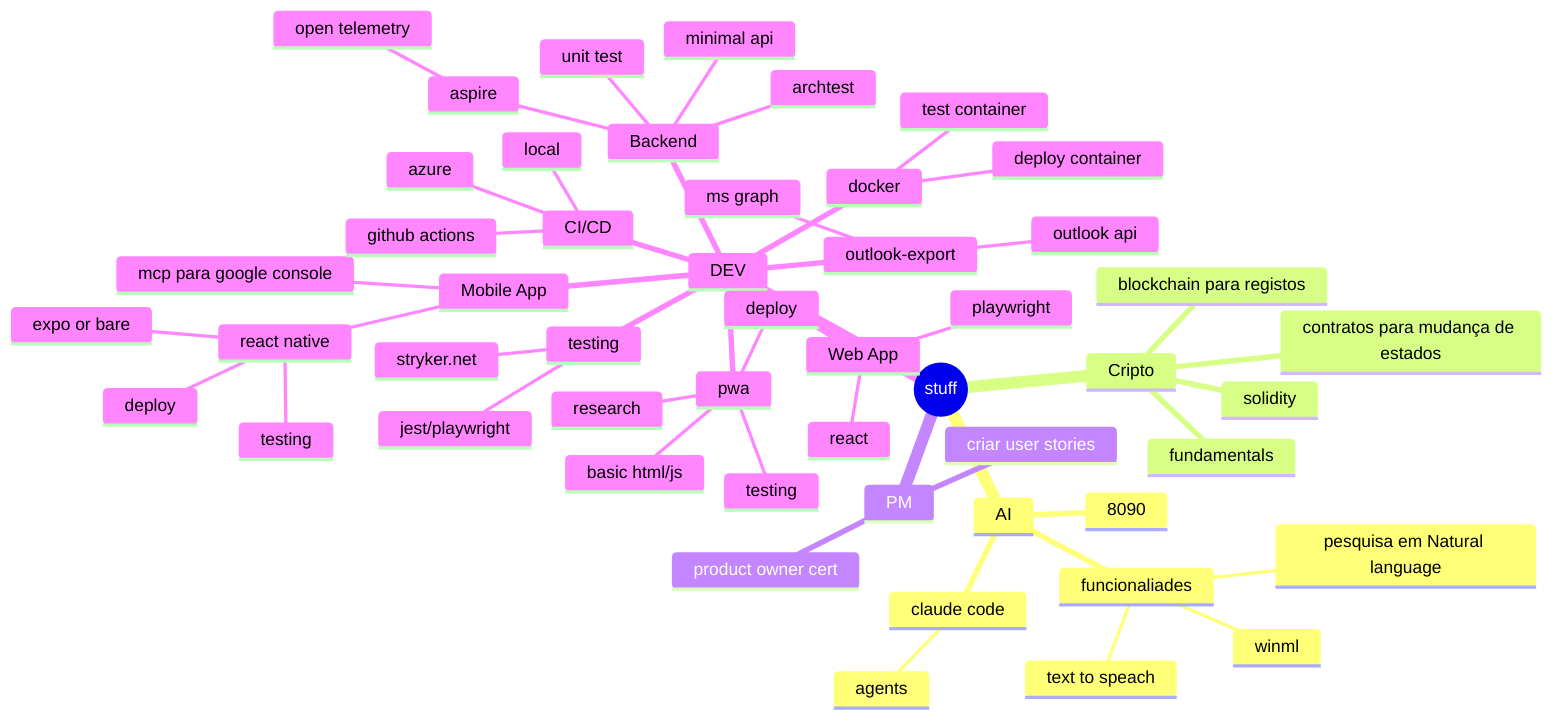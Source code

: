 ---
config:
  layout: tidy-tree
---
mindmap
  root((stuff))
    AI
        claude code
            agents
        8090
        funcionaliades
            pesquisa em Natural language
            text to speach
            winml
    Cripto
        fundamentals
        blockchain para registos
        contratos para mudança de estados
        solidity
    PM
        product owner cert
        criar user stories
    DEV
        Mobile App
        ::: color #f96
            react native
                expo or bare
                deploy
                testing
            mcp para google console
        pwa
            research
            basic html/js
            deploy
            testing
        Web App
            react
            playwright
        outlook-export
            ms graph
            outlook api
        Backend
            aspire
                open telemetry
            minimal api
            unit test
            archtest
        CI/CD
            github actions
            local
            azure
        docker
            test container
            deploy container
        testing
            stryker.net
            jest/playwright